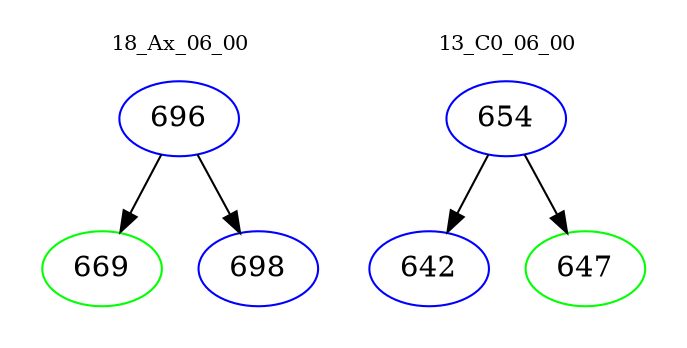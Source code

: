 digraph{
subgraph cluster_0 {
color = white
label = "18_Ax_06_00";
fontsize=10;
T0_696 [label="696", color="blue"]
T0_696 -> T0_669 [color="black"]
T0_669 [label="669", color="green"]
T0_696 -> T0_698 [color="black"]
T0_698 [label="698", color="blue"]
}
subgraph cluster_1 {
color = white
label = "13_C0_06_00";
fontsize=10;
T1_654 [label="654", color="blue"]
T1_654 -> T1_642 [color="black"]
T1_642 [label="642", color="blue"]
T1_654 -> T1_647 [color="black"]
T1_647 [label="647", color="green"]
}
}
